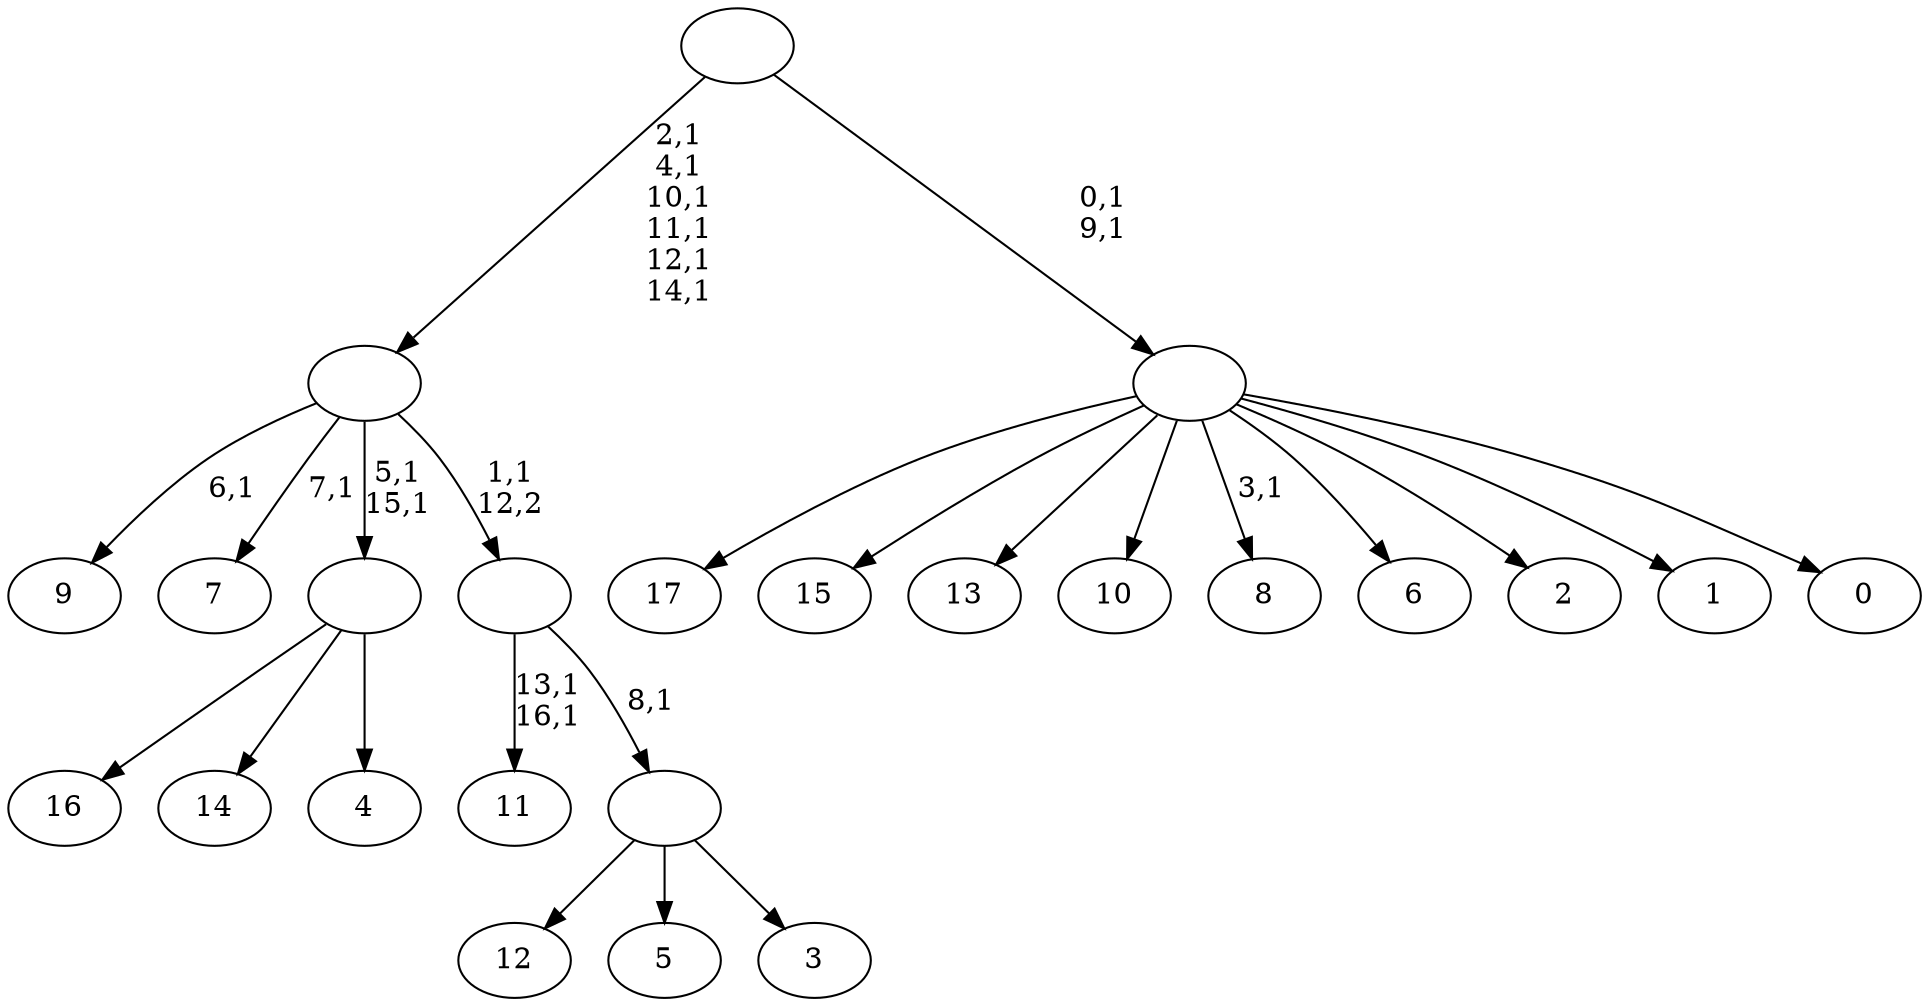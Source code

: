 digraph T {
	35 [label="17"]
	34 [label="16"]
	33 [label="15"]
	32 [label="14"]
	31 [label="13"]
	30 [label="12"]
	29 [label="11"]
	26 [label="10"]
	25 [label="9"]
	23 [label="8"]
	21 [label="7"]
	19 [label="6"]
	18 [label="5"]
	17 [label="4"]
	16 [label=""]
	14 [label="3"]
	13 [label=""]
	12 [label=""]
	11 [label=""]
	5 [label="2"]
	4 [label="1"]
	3 [label="0"]
	2 [label=""]
	0 [label=""]
	16 -> 34 [label=""]
	16 -> 32 [label=""]
	16 -> 17 [label=""]
	13 -> 30 [label=""]
	13 -> 18 [label=""]
	13 -> 14 [label=""]
	12 -> 29 [label="13,1\n16,1"]
	12 -> 13 [label="8,1"]
	11 -> 16 [label="5,1\n15,1"]
	11 -> 21 [label="7,1"]
	11 -> 25 [label="6,1"]
	11 -> 12 [label="1,1\n12,2"]
	2 -> 23 [label="3,1"]
	2 -> 35 [label=""]
	2 -> 33 [label=""]
	2 -> 31 [label=""]
	2 -> 26 [label=""]
	2 -> 19 [label=""]
	2 -> 5 [label=""]
	2 -> 4 [label=""]
	2 -> 3 [label=""]
	0 -> 2 [label="0,1\n9,1"]
	0 -> 11 [label="2,1\n4,1\n10,1\n11,1\n12,1\n14,1"]
}
